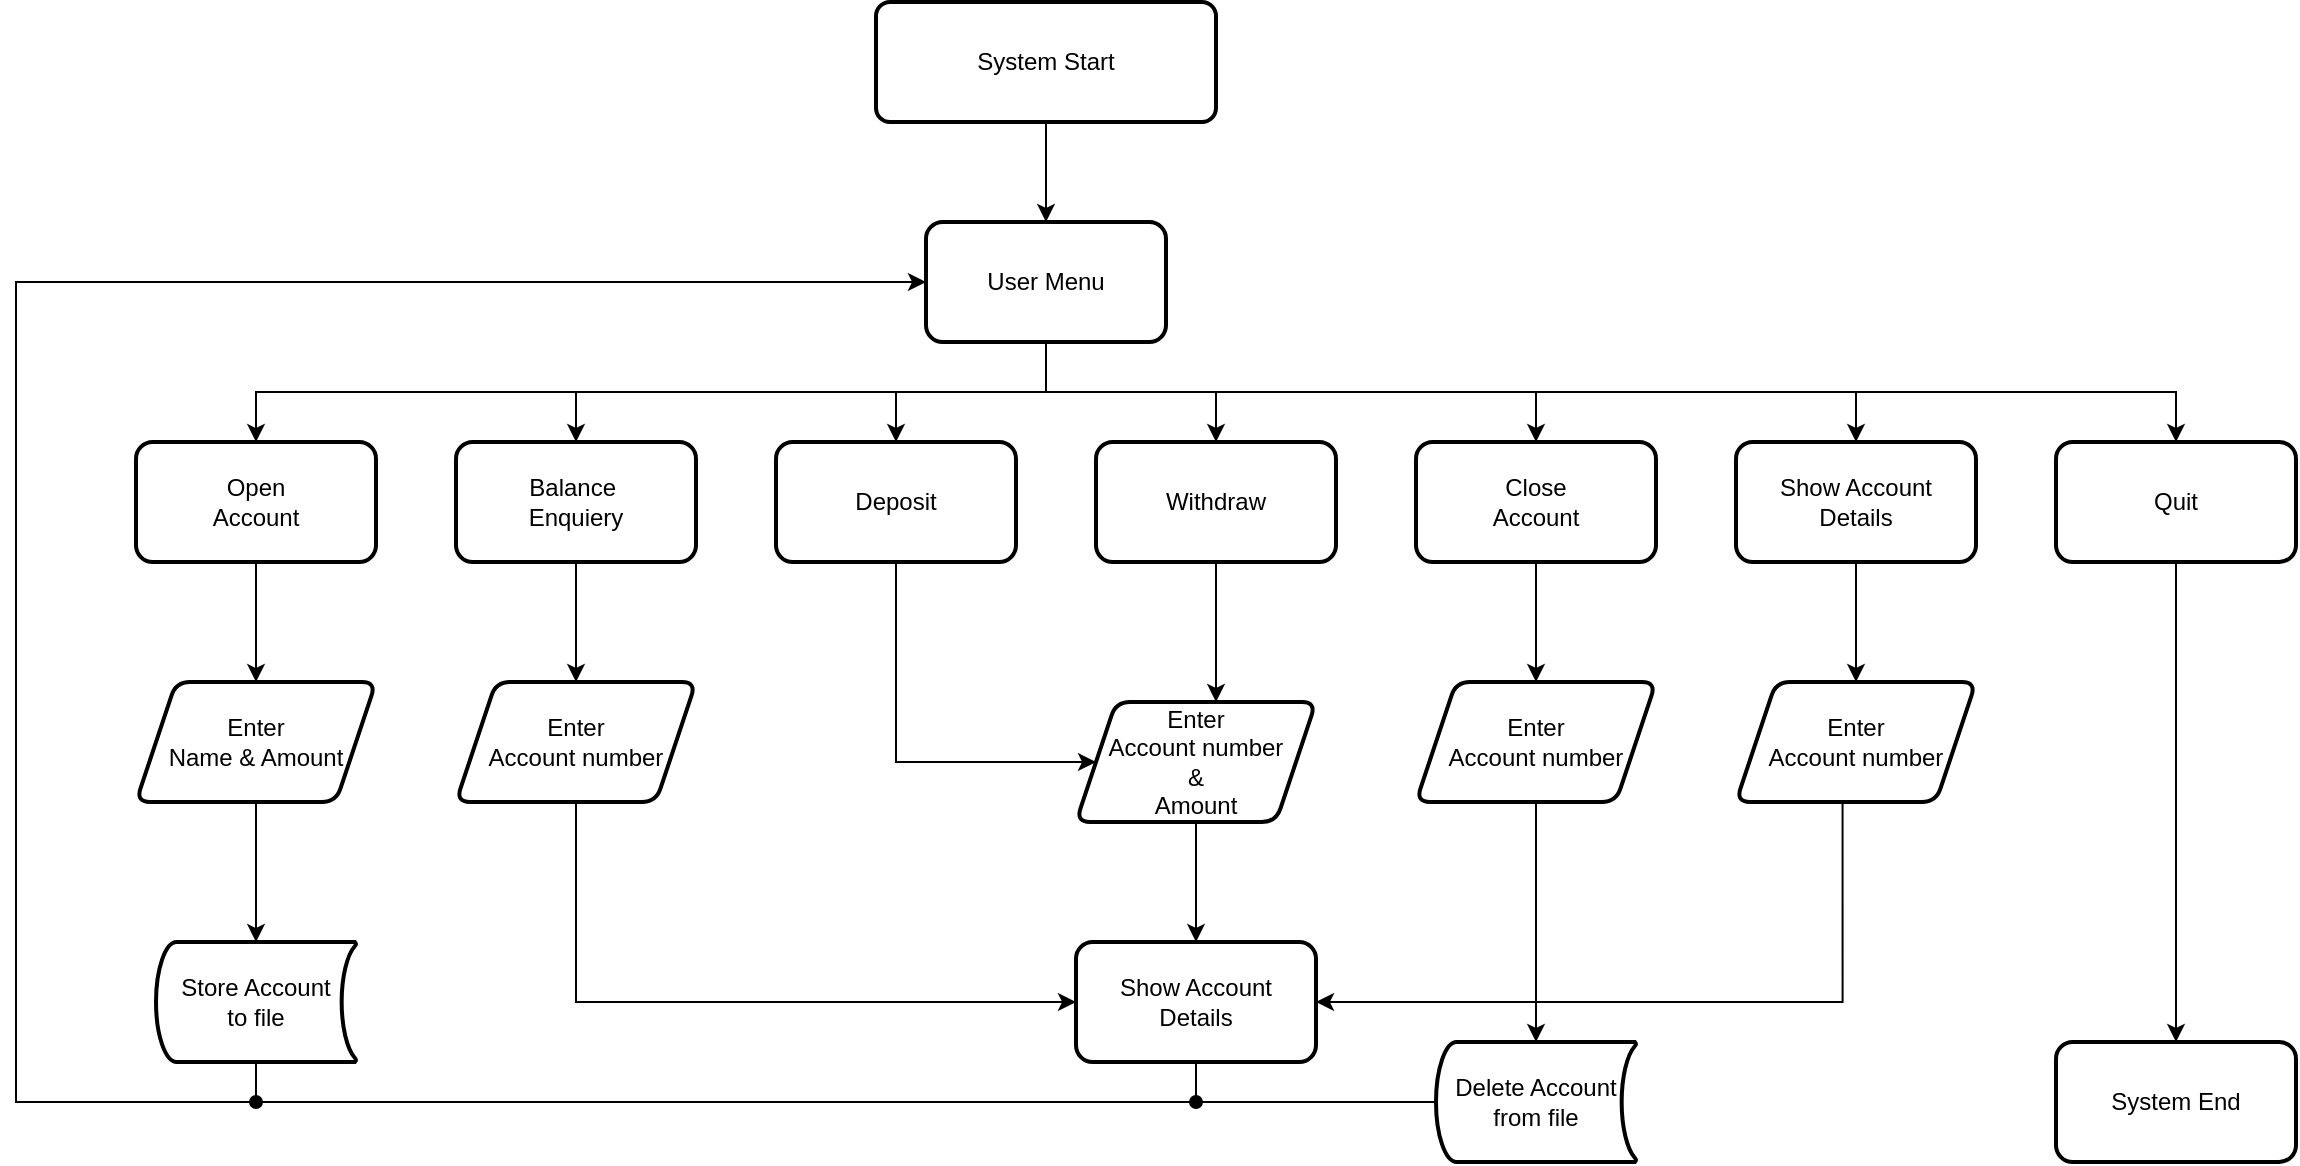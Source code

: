<mxfile version="18.0.7" type="device"><diagram id="kX-cQctiKc4-45KUmGBG" name="Page-1"><mxGraphModel dx="786" dy="625" grid="1" gridSize="10" guides="1" tooltips="1" connect="1" arrows="1" fold="1" page="1" pageScale="1" pageWidth="1169" pageHeight="827" math="0" shadow="0"><root><mxCell id="0"/><mxCell id="1" parent="0"/><mxCell id="RDxSJ5zFYFUjlQEh4MZw-3" value="" style="edgeStyle=orthogonalEdgeStyle;rounded=0;orthogonalLoop=1;jettySize=auto;html=1;" edge="1" parent="1" source="RDxSJ5zFYFUjlQEh4MZw-1" target="RDxSJ5zFYFUjlQEh4MZw-2"><mxGeometry relative="1" as="geometry"/></mxCell><mxCell id="RDxSJ5zFYFUjlQEh4MZw-1" value="System Start" style="rounded=1;whiteSpace=wrap;html=1;absoluteArcSize=1;arcSize=14;strokeWidth=2;" vertex="1" parent="1"><mxGeometry x="440" y="120" width="170" height="60" as="geometry"/></mxCell><mxCell id="RDxSJ5zFYFUjlQEh4MZw-5" value="" style="edgeStyle=orthogonalEdgeStyle;rounded=0;orthogonalLoop=1;jettySize=auto;html=1;exitX=0.5;exitY=1;exitDx=0;exitDy=0;" edge="1" parent="1" source="RDxSJ5zFYFUjlQEh4MZw-2" target="RDxSJ5zFYFUjlQEh4MZw-4"><mxGeometry relative="1" as="geometry"/></mxCell><mxCell id="RDxSJ5zFYFUjlQEh4MZw-44" style="edgeStyle=orthogonalEdgeStyle;rounded=0;orthogonalLoop=1;jettySize=auto;html=1;entryX=0.5;entryY=0;entryDx=0;entryDy=0;endArrow=classic;endFill=1;" edge="1" parent="1" source="RDxSJ5zFYFUjlQEh4MZw-2" target="RDxSJ5zFYFUjlQEh4MZw-7"><mxGeometry relative="1" as="geometry"/></mxCell><mxCell id="RDxSJ5zFYFUjlQEh4MZw-47" style="edgeStyle=orthogonalEdgeStyle;rounded=0;orthogonalLoop=1;jettySize=auto;html=1;entryX=0.5;entryY=0;entryDx=0;entryDy=0;endArrow=classic;endFill=1;" edge="1" parent="1" source="RDxSJ5zFYFUjlQEh4MZw-2" target="RDxSJ5zFYFUjlQEh4MZw-8"><mxGeometry relative="1" as="geometry"/></mxCell><mxCell id="RDxSJ5zFYFUjlQEh4MZw-52" style="edgeStyle=orthogonalEdgeStyle;rounded=0;orthogonalLoop=1;jettySize=auto;html=1;exitX=0.5;exitY=1;exitDx=0;exitDy=0;endArrow=classic;endFill=1;" edge="1" parent="1" source="RDxSJ5zFYFUjlQEh4MZw-2" target="RDxSJ5zFYFUjlQEh4MZw-6"><mxGeometry relative="1" as="geometry"><Array as="points"><mxPoint x="525" y="315"/><mxPoint x="290" y="315"/></Array></mxGeometry></mxCell><mxCell id="RDxSJ5zFYFUjlQEh4MZw-53" style="edgeStyle=orthogonalEdgeStyle;rounded=0;orthogonalLoop=1;jettySize=auto;html=1;exitX=0.75;exitY=1;exitDx=0;exitDy=0;endArrow=classic;endFill=1;" edge="1" parent="1" source="RDxSJ5zFYFUjlQEh4MZw-2" target="RDxSJ5zFYFUjlQEh4MZw-9"><mxGeometry relative="1" as="geometry"><Array as="points"><mxPoint x="525" y="290"/><mxPoint x="525" y="315"/><mxPoint x="770" y="315"/></Array></mxGeometry></mxCell><mxCell id="RDxSJ5zFYFUjlQEh4MZw-54" style="edgeStyle=orthogonalEdgeStyle;rounded=0;orthogonalLoop=1;jettySize=auto;html=1;exitX=0.5;exitY=1;exitDx=0;exitDy=0;entryX=0.5;entryY=0;entryDx=0;entryDy=0;endArrow=classic;endFill=1;" edge="1" parent="1" source="RDxSJ5zFYFUjlQEh4MZw-2" target="RDxSJ5zFYFUjlQEh4MZw-10"><mxGeometry relative="1" as="geometry"><Array as="points"><mxPoint x="525" y="315"/><mxPoint x="930" y="315"/></Array></mxGeometry></mxCell><mxCell id="RDxSJ5zFYFUjlQEh4MZw-55" style="edgeStyle=orthogonalEdgeStyle;rounded=0;orthogonalLoop=1;jettySize=auto;html=1;exitX=0.5;exitY=1;exitDx=0;exitDy=0;endArrow=classic;endFill=1;" edge="1" parent="1" source="RDxSJ5zFYFUjlQEh4MZw-2" target="RDxSJ5zFYFUjlQEh4MZw-11"><mxGeometry relative="1" as="geometry"><Array as="points"><mxPoint x="525" y="315"/><mxPoint x="1090" y="315"/></Array></mxGeometry></mxCell><mxCell id="RDxSJ5zFYFUjlQEh4MZw-2" value="User Menu" style="rounded=1;whiteSpace=wrap;html=1;arcSize=14;strokeWidth=2;" vertex="1" parent="1"><mxGeometry x="465" y="230" width="120" height="60" as="geometry"/></mxCell><mxCell id="RDxSJ5zFYFUjlQEh4MZw-13" value="" style="edgeStyle=orthogonalEdgeStyle;rounded=0;orthogonalLoop=1;jettySize=auto;html=1;" edge="1" parent="1" source="RDxSJ5zFYFUjlQEh4MZw-4" target="RDxSJ5zFYFUjlQEh4MZw-12"><mxGeometry relative="1" as="geometry"/></mxCell><mxCell id="RDxSJ5zFYFUjlQEh4MZw-4" value="Open&lt;br&gt;Account" style="whiteSpace=wrap;html=1;rounded=1;arcSize=14;strokeWidth=2;" vertex="1" parent="1"><mxGeometry x="70" y="340" width="120" height="60" as="geometry"/></mxCell><mxCell id="RDxSJ5zFYFUjlQEh4MZw-6" value="Balance&amp;nbsp;&lt;br&gt;Enquiery" style="whiteSpace=wrap;html=1;rounded=1;arcSize=14;strokeWidth=2;" vertex="1" parent="1"><mxGeometry x="230" y="340" width="120" height="60" as="geometry"/></mxCell><mxCell id="RDxSJ5zFYFUjlQEh4MZw-25" value="" style="edgeStyle=orthogonalEdgeStyle;rounded=0;orthogonalLoop=1;jettySize=auto;html=1;endArrow=classic;endFill=1;entryX=0;entryY=0.5;entryDx=0;entryDy=0;" edge="1" parent="1" source="RDxSJ5zFYFUjlQEh4MZw-7" target="RDxSJ5zFYFUjlQEh4MZw-26"><mxGeometry relative="1" as="geometry"><mxPoint x="450" y="460" as="targetPoint"/><Array as="points"><mxPoint x="450" y="500"/></Array></mxGeometry></mxCell><mxCell id="RDxSJ5zFYFUjlQEh4MZw-7" value="Deposit" style="whiteSpace=wrap;html=1;rounded=1;arcSize=14;strokeWidth=2;" vertex="1" parent="1"><mxGeometry x="390" y="340" width="120" height="60" as="geometry"/></mxCell><mxCell id="RDxSJ5zFYFUjlQEh4MZw-8" value="Withdraw" style="whiteSpace=wrap;html=1;rounded=1;arcSize=14;strokeWidth=2;" vertex="1" parent="1"><mxGeometry x="550" y="340" width="120" height="60" as="geometry"/></mxCell><mxCell id="RDxSJ5zFYFUjlQEh4MZw-9" value="Close&lt;br&gt;Account" style="whiteSpace=wrap;html=1;rounded=1;arcSize=14;strokeWidth=2;" vertex="1" parent="1"><mxGeometry x="710" y="340" width="120" height="60" as="geometry"/></mxCell><mxCell id="RDxSJ5zFYFUjlQEh4MZw-10" value="Show Account&lt;br&gt;Details" style="whiteSpace=wrap;html=1;rounded=1;arcSize=14;strokeWidth=2;" vertex="1" parent="1"><mxGeometry x="870" y="340" width="120" height="60" as="geometry"/></mxCell><mxCell id="RDxSJ5zFYFUjlQEh4MZw-35" value="" style="edgeStyle=orthogonalEdgeStyle;rounded=0;orthogonalLoop=1;jettySize=auto;html=1;endArrow=classic;endFill=1;" edge="1" parent="1" source="RDxSJ5zFYFUjlQEh4MZw-11" target="RDxSJ5zFYFUjlQEh4MZw-34"><mxGeometry relative="1" as="geometry"/></mxCell><mxCell id="RDxSJ5zFYFUjlQEh4MZw-11" value="Quit" style="whiteSpace=wrap;html=1;rounded=1;arcSize=14;strokeWidth=2;" vertex="1" parent="1"><mxGeometry x="1030" y="340" width="120" height="60" as="geometry"/></mxCell><mxCell id="RDxSJ5zFYFUjlQEh4MZw-12" value="Enter&lt;br&gt;Name &amp;amp; Amount" style="shape=parallelogram;perimeter=parallelogramPerimeter;whiteSpace=wrap;html=1;fixedSize=1;rounded=1;arcSize=14;strokeWidth=2;" vertex="1" parent="1"><mxGeometry x="70" y="460" width="120" height="60" as="geometry"/></mxCell><mxCell id="RDxSJ5zFYFUjlQEh4MZw-14" value="Store Account &lt;br&gt;to file" style="strokeWidth=2;html=1;shape=mxgraph.flowchart.stored_data;whiteSpace=wrap;" vertex="1" parent="1"><mxGeometry x="80" y="590" width="100" height="60" as="geometry"/></mxCell><mxCell id="RDxSJ5zFYFUjlQEh4MZw-15" value="" style="edgeStyle=orthogonalEdgeStyle;rounded=0;orthogonalLoop=1;jettySize=auto;html=1;entryX=0;entryY=0.5;entryDx=0;entryDy=0;exitX=0.5;exitY=1;exitDx=0;exitDy=0;exitPerimeter=0;" edge="1" parent="1" source="RDxSJ5zFYFUjlQEh4MZw-14" target="RDxSJ5zFYFUjlQEh4MZw-2"><mxGeometry relative="1" as="geometry"><mxPoint x="140" y="410" as="sourcePoint"/><mxPoint x="140" y="490" as="targetPoint"/><Array as="points"><mxPoint x="130" y="670"/><mxPoint x="10" y="670"/><mxPoint x="10" y="260"/></Array></mxGeometry></mxCell><mxCell id="RDxSJ5zFYFUjlQEh4MZw-16" value="" style="edgeStyle=orthogonalEdgeStyle;rounded=0;orthogonalLoop=1;jettySize=auto;html=1;entryX=0.5;entryY=0;entryDx=0;entryDy=0;entryPerimeter=0;exitX=0.5;exitY=1;exitDx=0;exitDy=0;" edge="1" parent="1" source="RDxSJ5zFYFUjlQEh4MZw-12" target="RDxSJ5zFYFUjlQEh4MZw-14"><mxGeometry relative="1" as="geometry"><mxPoint x="140" y="410" as="sourcePoint"/><mxPoint x="140" y="490" as="targetPoint"/></mxGeometry></mxCell><mxCell id="RDxSJ5zFYFUjlQEh4MZw-17" value="Enter&lt;br&gt;Account number" style="shape=parallelogram;perimeter=parallelogramPerimeter;whiteSpace=wrap;html=1;fixedSize=1;rounded=1;arcSize=14;strokeWidth=2;" vertex="1" parent="1"><mxGeometry x="230" y="460" width="120" height="60" as="geometry"/></mxCell><mxCell id="RDxSJ5zFYFUjlQEh4MZw-18" value="" style="edgeStyle=orthogonalEdgeStyle;rounded=0;orthogonalLoop=1;jettySize=auto;html=1;exitX=0.5;exitY=1;exitDx=0;exitDy=0;" edge="1" parent="1" source="RDxSJ5zFYFUjlQEh4MZw-6" target="RDxSJ5zFYFUjlQEh4MZw-17"><mxGeometry relative="1" as="geometry"><mxPoint x="140" y="410" as="sourcePoint"/><mxPoint x="140" y="470" as="targetPoint"/></mxGeometry></mxCell><mxCell id="RDxSJ5zFYFUjlQEh4MZw-21" value="" style="edgeStyle=orthogonalEdgeStyle;rounded=0;orthogonalLoop=1;jettySize=auto;html=1;exitX=0.5;exitY=1;exitDx=0;exitDy=0;entryX=0;entryY=0.5;entryDx=0;entryDy=0;" edge="1" parent="1" source="RDxSJ5zFYFUjlQEh4MZw-17" target="RDxSJ5zFYFUjlQEh4MZw-27"><mxGeometry relative="1" as="geometry"><mxPoint x="300" y="410" as="sourcePoint"/><mxPoint x="290" y="590" as="targetPoint"/></mxGeometry></mxCell><mxCell id="RDxSJ5zFYFUjlQEh4MZw-22" value="" style="edgeStyle=orthogonalEdgeStyle;rounded=0;orthogonalLoop=1;jettySize=auto;html=1;exitX=0.5;exitY=1;exitDx=0;exitDy=0;endArrow=oval;endFill=1;" edge="1" parent="1" source="RDxSJ5zFYFUjlQEh4MZw-27"><mxGeometry relative="1" as="geometry"><mxPoint x="290" y="650" as="sourcePoint"/><mxPoint x="130" y="670" as="targetPoint"/><Array as="points"><mxPoint x="600" y="670"/></Array></mxGeometry></mxCell><mxCell id="RDxSJ5zFYFUjlQEh4MZw-36" value="" style="edgeStyle=orthogonalEdgeStyle;rounded=0;orthogonalLoop=1;jettySize=auto;html=1;endArrow=classic;endFill=1;" edge="1" parent="1" source="RDxSJ5zFYFUjlQEh4MZw-26" target="RDxSJ5zFYFUjlQEh4MZw-27"><mxGeometry relative="1" as="geometry"/></mxCell><mxCell id="RDxSJ5zFYFUjlQEh4MZw-26" value="Enter&lt;br&gt;Account number &lt;br&gt;&amp;amp;&lt;br&gt;Amount" style="shape=parallelogram;perimeter=parallelogramPerimeter;whiteSpace=wrap;html=1;fixedSize=1;rounded=1;arcSize=14;strokeWidth=2;" vertex="1" parent="1"><mxGeometry x="540" y="470" width="120" height="60" as="geometry"/></mxCell><mxCell id="RDxSJ5zFYFUjlQEh4MZw-27" value="Show Account&lt;br&gt;Details" style="whiteSpace=wrap;html=1;rounded=1;arcSize=14;strokeWidth=2;" vertex="1" parent="1"><mxGeometry x="540" y="590" width="120" height="60" as="geometry"/></mxCell><mxCell id="RDxSJ5zFYFUjlQEh4MZw-28" value="" style="edgeStyle=orthogonalEdgeStyle;rounded=0;orthogonalLoop=1;jettySize=auto;html=1;endArrow=classic;endFill=1;exitX=0.5;exitY=1;exitDx=0;exitDy=0;" edge="1" parent="1" source="RDxSJ5zFYFUjlQEh4MZw-8"><mxGeometry relative="1" as="geometry"><mxPoint x="460.059" y="410" as="sourcePoint"/><mxPoint x="610" y="470" as="targetPoint"/><Array as="points"><mxPoint x="610" y="470"/></Array></mxGeometry></mxCell><mxCell id="RDxSJ5zFYFUjlQEh4MZw-41" style="edgeStyle=orthogonalEdgeStyle;rounded=0;orthogonalLoop=1;jettySize=auto;html=1;entryX=0.5;entryY=0;entryDx=0;entryDy=0;entryPerimeter=0;endArrow=classic;endFill=1;" edge="1" parent="1" source="RDxSJ5zFYFUjlQEh4MZw-29" target="RDxSJ5zFYFUjlQEh4MZw-40"><mxGeometry relative="1" as="geometry"/></mxCell><mxCell id="RDxSJ5zFYFUjlQEh4MZw-29" value="Enter&lt;br&gt;Account number" style="shape=parallelogram;perimeter=parallelogramPerimeter;whiteSpace=wrap;html=1;fixedSize=1;rounded=1;arcSize=14;strokeWidth=2;" vertex="1" parent="1"><mxGeometry x="710" y="460" width="120" height="60" as="geometry"/></mxCell><mxCell id="RDxSJ5zFYFUjlQEh4MZw-30" value="" style="edgeStyle=orthogonalEdgeStyle;rounded=0;orthogonalLoop=1;jettySize=auto;html=1;endArrow=classic;endFill=1;exitX=0.5;exitY=1;exitDx=0;exitDy=0;entryX=0.5;entryY=0;entryDx=0;entryDy=0;" edge="1" parent="1" source="RDxSJ5zFYFUjlQEh4MZw-9" target="RDxSJ5zFYFUjlQEh4MZw-29"><mxGeometry relative="1" as="geometry"><mxPoint x="620" y="410.0" as="sourcePoint"/><mxPoint x="620" y="480.0" as="targetPoint"/><Array as="points"><mxPoint x="770" y="430"/><mxPoint x="770" y="430"/></Array></mxGeometry></mxCell><mxCell id="RDxSJ5zFYFUjlQEh4MZw-32" value="Enter&lt;br&gt;Account number" style="shape=parallelogram;perimeter=parallelogramPerimeter;whiteSpace=wrap;html=1;fixedSize=1;rounded=1;arcSize=14;strokeWidth=2;" vertex="1" parent="1"><mxGeometry x="870" y="460" width="120" height="60" as="geometry"/></mxCell><mxCell id="RDxSJ5zFYFUjlQEh4MZw-33" value="" style="edgeStyle=orthogonalEdgeStyle;rounded=0;orthogonalLoop=1;jettySize=auto;html=1;endArrow=classic;endFill=1;exitX=0.5;exitY=1;exitDx=0;exitDy=0;entryX=0.5;entryY=0;entryDx=0;entryDy=0;" edge="1" parent="1" source="RDxSJ5zFYFUjlQEh4MZw-10" target="RDxSJ5zFYFUjlQEh4MZw-32"><mxGeometry relative="1" as="geometry"><mxPoint x="780" y="410.0" as="sourcePoint"/><mxPoint x="780" y="470.0" as="targetPoint"/><Array as="points"><mxPoint x="930" y="460"/></Array></mxGeometry></mxCell><mxCell id="RDxSJ5zFYFUjlQEh4MZw-34" value="System End" style="whiteSpace=wrap;html=1;rounded=1;arcSize=14;strokeWidth=2;" vertex="1" parent="1"><mxGeometry x="1030" y="640" width="120" height="60" as="geometry"/></mxCell><mxCell id="RDxSJ5zFYFUjlQEh4MZw-39" value="" style="edgeStyle=orthogonalEdgeStyle;rounded=0;orthogonalLoop=1;jettySize=auto;html=1;endArrow=classic;endFill=1;exitX=0.444;exitY=1.015;exitDx=0;exitDy=0;exitPerimeter=0;entryX=1;entryY=0.5;entryDx=0;entryDy=0;" edge="1" parent="1" source="RDxSJ5zFYFUjlQEh4MZw-32" target="RDxSJ5zFYFUjlQEh4MZw-27"><mxGeometry relative="1" as="geometry"><mxPoint x="780" y="530" as="sourcePoint"/><mxPoint x="770" y="620" as="targetPoint"/><Array as="points"><mxPoint x="923" y="620"/></Array></mxGeometry></mxCell><mxCell id="RDxSJ5zFYFUjlQEh4MZw-56" style="edgeStyle=orthogonalEdgeStyle;rounded=0;orthogonalLoop=1;jettySize=auto;html=1;endArrow=oval;endFill=1;" edge="1" parent="1" source="RDxSJ5zFYFUjlQEh4MZw-40"><mxGeometry relative="1" as="geometry"><mxPoint x="600" y="670" as="targetPoint"/></mxGeometry></mxCell><mxCell id="RDxSJ5zFYFUjlQEh4MZw-40" value="Delete Account from file" style="strokeWidth=2;html=1;shape=mxgraph.flowchart.stored_data;whiteSpace=wrap;" vertex="1" parent="1"><mxGeometry x="720" y="640" width="100" height="60" as="geometry"/></mxCell></root></mxGraphModel></diagram></mxfile>